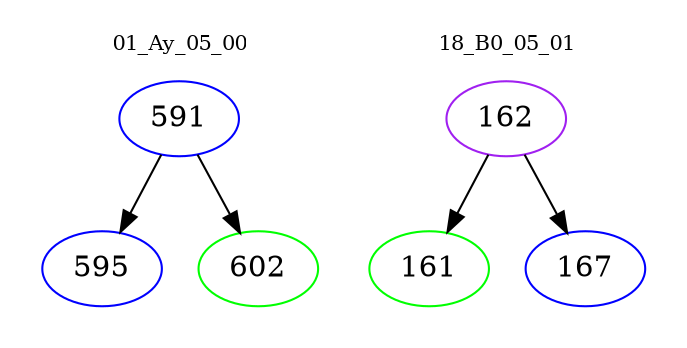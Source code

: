 digraph{
subgraph cluster_0 {
color = white
label = "01_Ay_05_00";
fontsize=10;
T0_591 [label="591", color="blue"]
T0_591 -> T0_595 [color="black"]
T0_595 [label="595", color="blue"]
T0_591 -> T0_602 [color="black"]
T0_602 [label="602", color="green"]
}
subgraph cluster_1 {
color = white
label = "18_B0_05_01";
fontsize=10;
T1_162 [label="162", color="purple"]
T1_162 -> T1_161 [color="black"]
T1_161 [label="161", color="green"]
T1_162 -> T1_167 [color="black"]
T1_167 [label="167", color="blue"]
}
}
